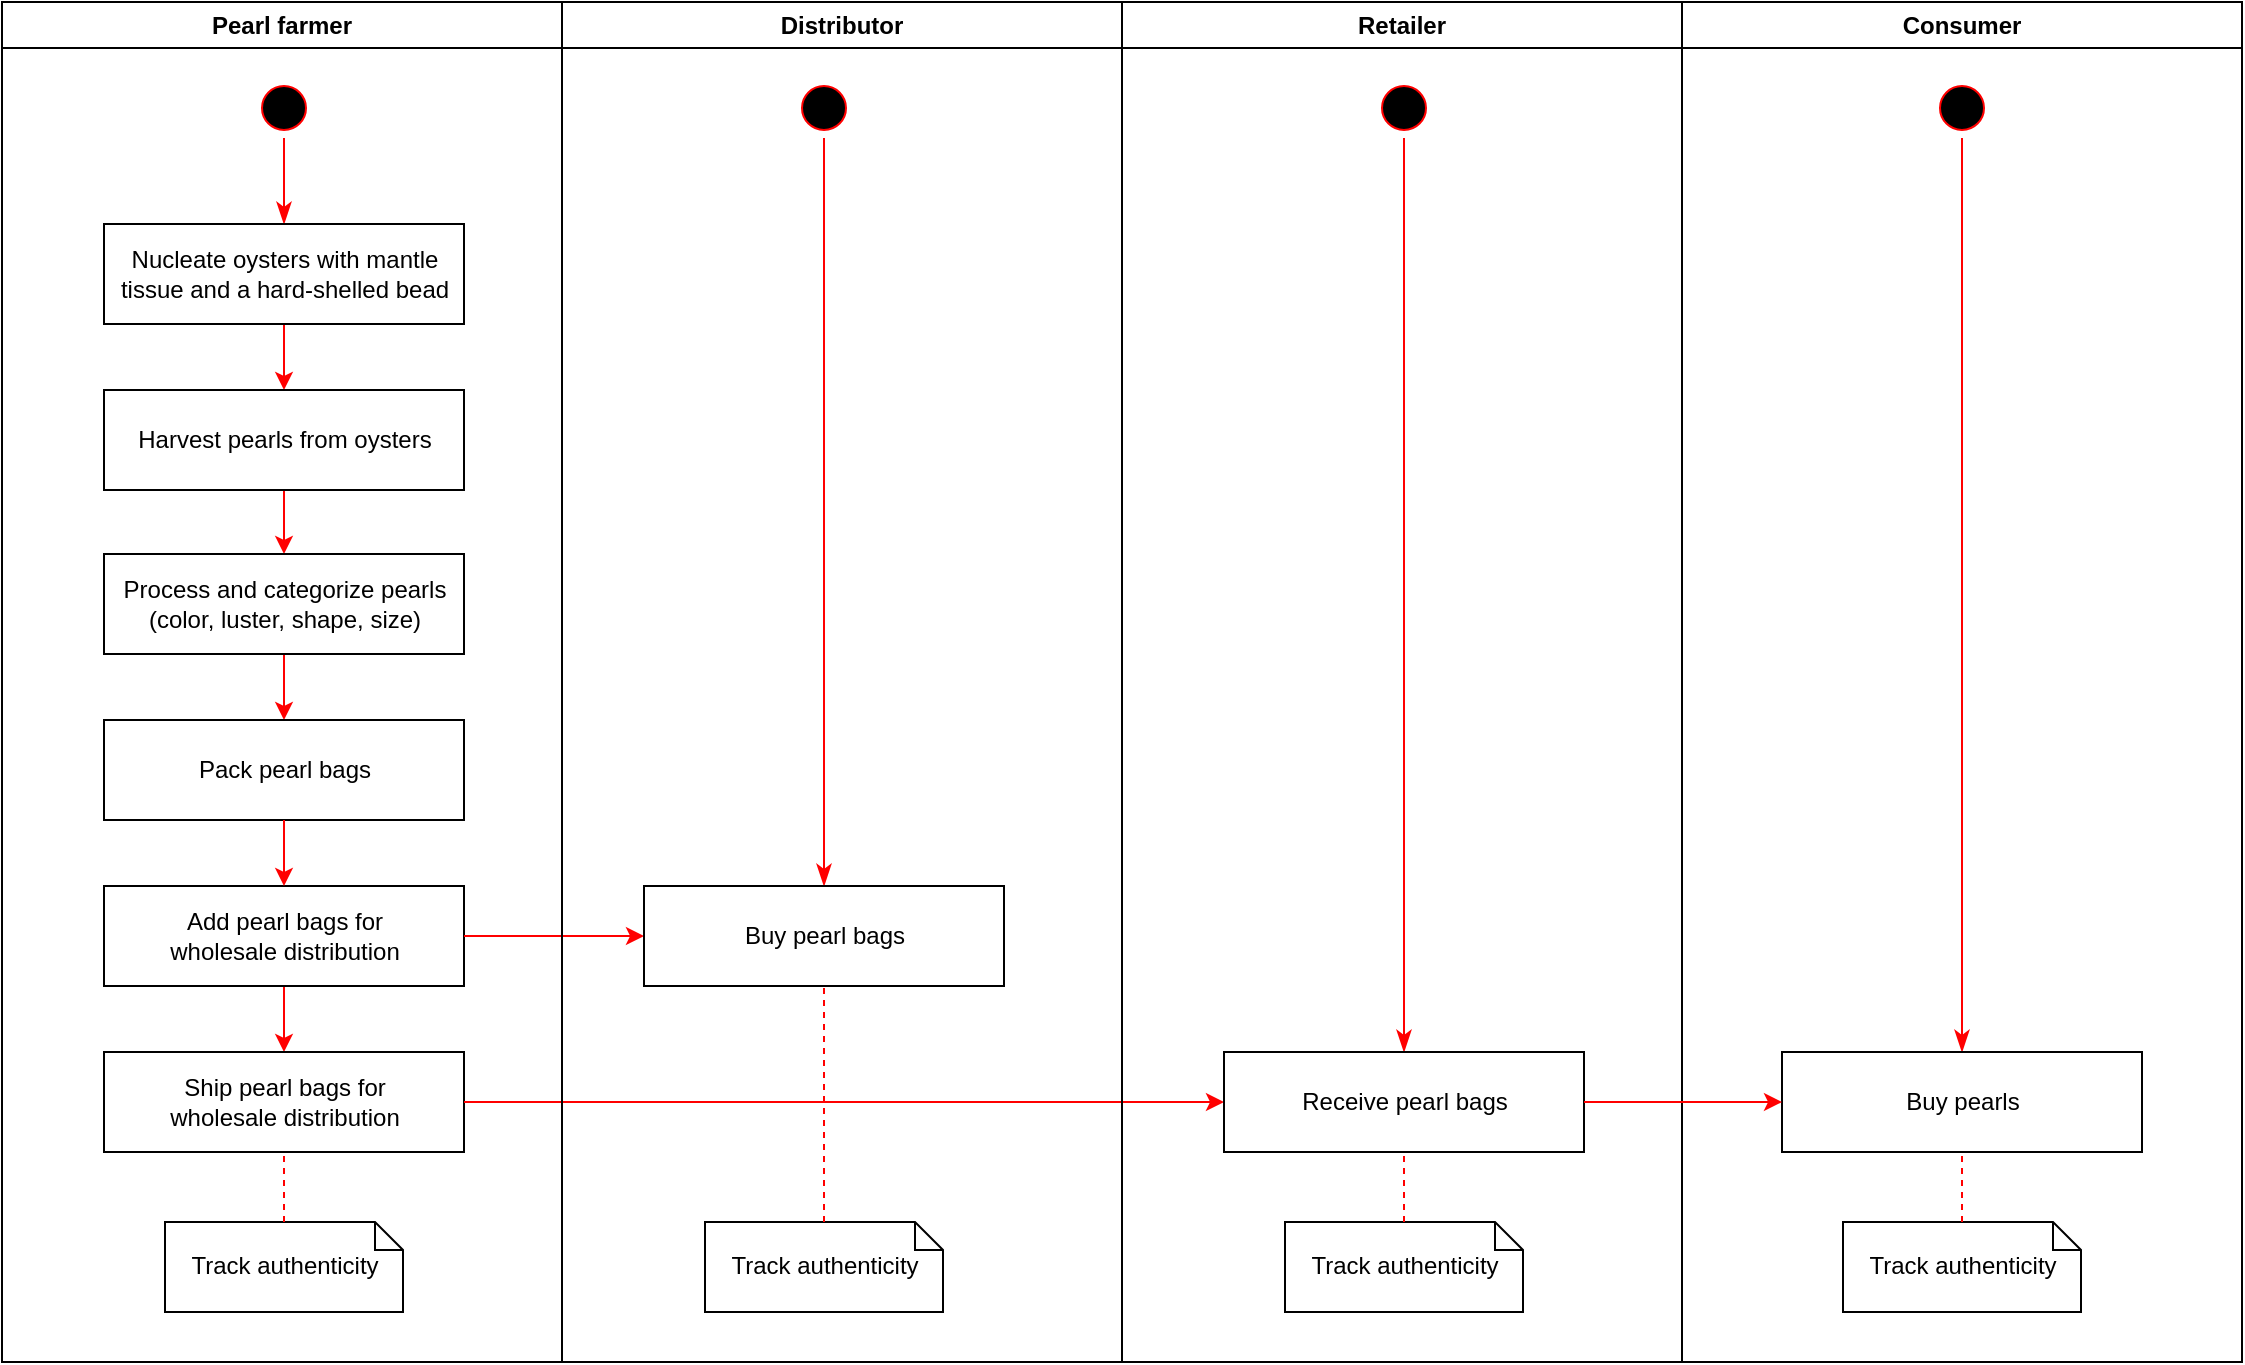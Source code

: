 <mxfile version="10.6.7" type="google"><diagram name="Page-1" id="e7e014a7-5840-1c2e-5031-d8a46d1fe8dd"><mxGraphModel dx="1394" dy="757" grid="0" gridSize="10" guides="1" tooltips="1" connect="1" arrows="1" fold="1" page="1" pageScale="1" pageWidth="1169" pageHeight="827" background="#ffffff" math="0" shadow="0"><root><mxCell id="0"/><mxCell id="1" parent="0"/><mxCell id="nEPu2MJ3oZJ1QGwimalh-95" value="" style="group" parent="1" vertex="1" connectable="0"><mxGeometry x="304" y="40" width="840" height="620" as="geometry"/></mxCell><mxCell id="2" value="Pearl farmer" style="swimlane;whiteSpace=wrap" parent="1" vertex="1"><mxGeometry x="24" y="40" width="280" height="680" as="geometry"><mxRectangle x="164.5" y="128" width="80" height="23" as="alternateBounds"/></mxGeometry></mxCell><mxCell id="nEPu2MJ3oZJ1QGwimalh-50" value="" style="ellipse;html=1;shape=startState;fillColor=#000000;strokeColor=#ff0000;" parent="2" vertex="1"><mxGeometry x="126" y="38" width="30" height="30" as="geometry"/></mxCell><mxCell id="nEPu2MJ3oZJ1QGwimalh-51" value="" style="edgeStyle=orthogonalEdgeStyle;html=1;verticalAlign=bottom;endArrow=classicThin;endSize=8;strokeColor=#ff0000;entryX=0.5;entryY=0;entryDx=0;entryDy=0;endFill=1;" parent="2" source="nEPu2MJ3oZJ1QGwimalh-50" target="nEPu2MJ3oZJ1QGwimalh-58" edge="1"><mxGeometry relative="1" as="geometry"><mxPoint x="138" y="140" as="targetPoint"/></mxGeometry></mxCell><mxCell id="nEPu2MJ3oZJ1QGwimalh-65" value="" style="edgeStyle=orthogonalEdgeStyle;rounded=0;orthogonalLoop=1;jettySize=auto;html=1;strokeColor=#FF0000;" parent="2" source="nEPu2MJ3oZJ1QGwimalh-58" target="nEPu2MJ3oZJ1QGwimalh-59" edge="1"><mxGeometry relative="1" as="geometry"/></mxCell><mxCell id="nEPu2MJ3oZJ1QGwimalh-58" value="Nucleate oysters with&amp;nbsp;&lt;span&gt;mantle &lt;br&gt;tissue and a hard-shelled bead&lt;/span&gt;" style="html=1;" parent="2" vertex="1"><mxGeometry x="51" y="111" width="180" height="50" as="geometry"/></mxCell><mxCell id="nEPu2MJ3oZJ1QGwimalh-66" value="" style="edgeStyle=orthogonalEdgeStyle;rounded=0;orthogonalLoop=1;jettySize=auto;html=1;strokeColor=#FF0000;" parent="2" source="nEPu2MJ3oZJ1QGwimalh-59" target="nEPu2MJ3oZJ1QGwimalh-60" edge="1"><mxGeometry relative="1" as="geometry"/></mxCell><mxCell id="nEPu2MJ3oZJ1QGwimalh-59" value="Harvest pearls from oysters&lt;br&gt;" style="html=1;" parent="2" vertex="1"><mxGeometry x="51" y="194" width="180" height="50" as="geometry"/></mxCell><mxCell id="nEPu2MJ3oZJ1QGwimalh-68" value="" style="edgeStyle=orthogonalEdgeStyle;rounded=0;orthogonalLoop=1;jettySize=auto;html=1;strokeColor=#FF0000;entryX=0.5;entryY=0;entryDx=0;entryDy=0;" parent="2" source="nEPu2MJ3oZJ1QGwimalh-60" target="jKj2RQL_A9U1q9gNvYtM-4" edge="1"><mxGeometry relative="1" as="geometry"/></mxCell><mxCell id="nEPu2MJ3oZJ1QGwimalh-60" value="Process and categorize pearls&lt;br&gt;(color, luster, shape, size)&lt;br&gt;" style="html=1;" parent="2" vertex="1"><mxGeometry x="51" y="276" width="180" height="50" as="geometry"/></mxCell><mxCell id="nEPu2MJ3oZJ1QGwimalh-67" value="" style="edgeStyle=orthogonalEdgeStyle;rounded=0;orthogonalLoop=1;jettySize=auto;html=1;strokeColor=#FF0000;" parent="2" source="nEPu2MJ3oZJ1QGwimalh-61" target="nEPu2MJ3oZJ1QGwimalh-62" edge="1"><mxGeometry relative="1" as="geometry"/></mxCell><mxCell id="nEPu2MJ3oZJ1QGwimalh-61" value="&lt;span&gt;Add pearl bags for &lt;br&gt;wholesale distribution&lt;/span&gt;" style="html=1;" parent="2" vertex="1"><mxGeometry x="51" y="442" width="180" height="50" as="geometry"/></mxCell><mxCell id="nEPu2MJ3oZJ1QGwimalh-62" value="Ship pearl bags for &lt;br&gt;wholesale distribution&lt;br&gt;" style="html=1;" parent="2" vertex="1"><mxGeometry x="51" y="525" width="180" height="50" as="geometry"/></mxCell><mxCell id="nEPu2MJ3oZJ1QGwimalh-69" value="&lt;br&gt;Track authenticity&lt;br&gt;" style="shape=note;whiteSpace=wrap;html=1;size=14;verticalAlign=top;align=center;spacingTop=-6;" parent="2" vertex="1"><mxGeometry x="81.5" y="610" width="119" height="45" as="geometry"/></mxCell><mxCell id="nEPu2MJ3oZJ1QGwimalh-72" value="" style="endArrow=none;dashed=1;html=1;strokeColor=#FF0000;entryX=0.5;entryY=1;entryDx=0;entryDy=0;exitX=0.5;exitY=0;exitDx=0;exitDy=0;exitPerimeter=0;" parent="2" source="nEPu2MJ3oZJ1QGwimalh-69" target="nEPu2MJ3oZJ1QGwimalh-62" edge="1"><mxGeometry width="50" height="50" relative="1" as="geometry"><mxPoint x="1" y="740" as="sourcePoint"/><mxPoint x="51" y="690" as="targetPoint"/></mxGeometry></mxCell><mxCell id="jKj2RQL_A9U1q9gNvYtM-4" value="Pack pearl bags&lt;br&gt;" style="html=1;" parent="2" vertex="1"><mxGeometry x="51" y="359" width="180" height="50" as="geometry"/></mxCell><mxCell id="jKj2RQL_A9U1q9gNvYtM-5" value="" style="edgeStyle=orthogonalEdgeStyle;rounded=0;orthogonalLoop=1;jettySize=auto;html=1;strokeColor=#FF0000;entryX=0.5;entryY=0;entryDx=0;entryDy=0;exitX=0.5;exitY=1;exitDx=0;exitDy=0;" parent="2" source="jKj2RQL_A9U1q9gNvYtM-4" target="nEPu2MJ3oZJ1QGwimalh-61" edge="1"><mxGeometry relative="1" as="geometry"><mxPoint x="151" y="351" as="sourcePoint"/><mxPoint x="151" y="368" as="targetPoint"/></mxGeometry></mxCell><mxCell id="nEPu2MJ3oZJ1QGwimalh-83" value="" style="endArrow=classic;html=1;strokeColor=#FF0000;exitX=1;exitY=0.5;exitDx=0;exitDy=0;entryX=0;entryY=0.5;entryDx=0;entryDy=0;" parent="1" source="nEPu2MJ3oZJ1QGwimalh-61" target="nEPu2MJ3oZJ1QGwimalh-74" edge="1"><mxGeometry width="50" height="50" relative="1" as="geometry"><mxPoint x="20" y="790" as="sourcePoint"/><mxPoint x="70" y="740" as="targetPoint"/></mxGeometry></mxCell><mxCell id="nEPu2MJ3oZJ1QGwimalh-84" value="" style="endArrow=classic;html=1;strokeColor=#FF0000;exitX=1;exitY=0.5;exitDx=0;exitDy=0;entryX=0;entryY=0.5;entryDx=0;entryDy=0;" parent="1" source="nEPu2MJ3oZJ1QGwimalh-62" target="nEPu2MJ3oZJ1QGwimalh-75" edge="1"><mxGeometry width="50" height="50" relative="1" as="geometry"><mxPoint x="569" y="540" as="sourcePoint"/><mxPoint x="659" y="540" as="targetPoint"/></mxGeometry></mxCell><mxCell id="3" value="Distributor" style="swimlane;whiteSpace=wrap" parent="1" vertex="1"><mxGeometry x="304" y="40" width="280" height="680" as="geometry"/></mxCell><mxCell id="nEPu2MJ3oZJ1QGwimalh-52" value="" style="ellipse;html=1;shape=startState;fillColor=#000000;strokeColor=#ff0000;" parent="3" vertex="1"><mxGeometry x="116" y="38" width="30" height="30" as="geometry"/></mxCell><mxCell id="nEPu2MJ3oZJ1QGwimalh-53" value="" style="edgeStyle=orthogonalEdgeStyle;html=1;verticalAlign=bottom;endArrow=classicThin;endSize=8;strokeColor=#ff0000;entryX=0.5;entryY=0;entryDx=0;entryDy=0;endFill=1;" parent="3" source="nEPu2MJ3oZJ1QGwimalh-52" target="nEPu2MJ3oZJ1QGwimalh-74" edge="1"><mxGeometry relative="1" as="geometry"><mxPoint x="131" y="140" as="targetPoint"/></mxGeometry></mxCell><mxCell id="nEPu2MJ3oZJ1QGwimalh-74" value="&lt;span&gt;Buy pearl bags&lt;/span&gt;" style="html=1;" parent="3" vertex="1"><mxGeometry x="41" y="442" width="180" height="50" as="geometry"/></mxCell><mxCell id="nEPu2MJ3oZJ1QGwimalh-86" value="&lt;br&gt;Track authenticity&lt;br&gt;" style="shape=note;whiteSpace=wrap;html=1;size=14;verticalAlign=top;align=center;spacingTop=-6;" parent="3" vertex="1"><mxGeometry x="71.5" y="610" width="119" height="45" as="geometry"/></mxCell><mxCell id="nEPu2MJ3oZJ1QGwimalh-89" value="" style="endArrow=none;dashed=1;html=1;strokeColor=#FF0000;entryX=0.5;entryY=1;entryDx=0;entryDy=0;" parent="3" source="nEPu2MJ3oZJ1QGwimalh-86" target="nEPu2MJ3oZJ1QGwimalh-74" edge="1"><mxGeometry width="50" height="50" relative="1" as="geometry"><mxPoint x="-129" y="605" as="sourcePoint"/><mxPoint x="-129" y="569" as="targetPoint"/></mxGeometry></mxCell><mxCell id="4" value="Retailer" style="swimlane;whiteSpace=wrap" parent="1" vertex="1"><mxGeometry x="584" y="40" width="280" height="680" as="geometry"/></mxCell><mxCell id="nEPu2MJ3oZJ1QGwimalh-54" value="" style="ellipse;html=1;shape=startState;fillColor=#000000;strokeColor=#ff0000;" parent="4" vertex="1"><mxGeometry x="126" y="38" width="30" height="30" as="geometry"/></mxCell><mxCell id="nEPu2MJ3oZJ1QGwimalh-55" value="" style="edgeStyle=orthogonalEdgeStyle;html=1;verticalAlign=bottom;endArrow=classicThin;endSize=8;strokeColor=#ff0000;endFill=1;" parent="4" source="nEPu2MJ3oZJ1QGwimalh-54" target="nEPu2MJ3oZJ1QGwimalh-75" edge="1"><mxGeometry relative="1" as="geometry"><mxPoint x="141" y="140" as="targetPoint"/></mxGeometry></mxCell><mxCell id="nEPu2MJ3oZJ1QGwimalh-75" value="&lt;span&gt;Receive pearl bags&lt;/span&gt;" style="html=1;" parent="4" vertex="1"><mxGeometry x="51" y="525" width="180" height="50" as="geometry"/></mxCell><mxCell id="nEPu2MJ3oZJ1QGwimalh-87" value="&lt;br&gt;Track authenticity&lt;br&gt;" style="shape=note;whiteSpace=wrap;html=1;size=14;verticalAlign=top;align=center;spacingTop=-6;" parent="4" vertex="1"><mxGeometry x="81.5" y="610" width="119" height="45" as="geometry"/></mxCell><mxCell id="nEPu2MJ3oZJ1QGwimalh-90" value="" style="endArrow=none;dashed=1;html=1;strokeColor=#FF0000;entryX=0.5;entryY=1;entryDx=0;entryDy=0;exitX=0.5;exitY=0;exitDx=0;exitDy=0;exitPerimeter=0;" parent="4" source="nEPu2MJ3oZJ1QGwimalh-87" target="nEPu2MJ3oZJ1QGwimalh-75" edge="1"><mxGeometry width="50" height="50" relative="1" as="geometry"><mxPoint x="-399" y="615" as="sourcePoint"/><mxPoint x="-399" y="579" as="targetPoint"/></mxGeometry></mxCell><mxCell id="nEPu2MJ3oZJ1QGwimalh-41" value="Consumer" style="swimlane;whiteSpace=wrap" parent="1" vertex="1"><mxGeometry x="864" y="40" width="280" height="680" as="geometry"/></mxCell><mxCell id="nEPu2MJ3oZJ1QGwimalh-56" value="" style="ellipse;html=1;shape=startState;fillColor=#000000;strokeColor=#ff0000;" parent="nEPu2MJ3oZJ1QGwimalh-41" vertex="1"><mxGeometry x="125" y="38" width="30" height="30" as="geometry"/></mxCell><mxCell id="nEPu2MJ3oZJ1QGwimalh-57" value="" style="edgeStyle=orthogonalEdgeStyle;html=1;verticalAlign=bottom;endArrow=classicThin;endSize=8;strokeColor=#ff0000;entryX=0.5;entryY=0;entryDx=0;entryDy=0;endFill=1;" parent="nEPu2MJ3oZJ1QGwimalh-41" source="nEPu2MJ3oZJ1QGwimalh-56" target="nEPu2MJ3oZJ1QGwimalh-76" edge="1"><mxGeometry relative="1" as="geometry"><mxPoint x="140" y="140" as="targetPoint"/></mxGeometry></mxCell><mxCell id="nEPu2MJ3oZJ1QGwimalh-76" value="Buy pearls" style="html=1;" parent="nEPu2MJ3oZJ1QGwimalh-41" vertex="1"><mxGeometry x="50" y="525" width="180" height="50" as="geometry"/></mxCell><mxCell id="nEPu2MJ3oZJ1QGwimalh-88" value="&lt;br&gt;Track authenticity&lt;br&gt;" style="shape=note;whiteSpace=wrap;html=1;size=14;verticalAlign=top;align=center;spacingTop=-6;" parent="nEPu2MJ3oZJ1QGwimalh-41" vertex="1"><mxGeometry x="80.5" y="610" width="119" height="45" as="geometry"/></mxCell><mxCell id="nEPu2MJ3oZJ1QGwimalh-91" value="" style="endArrow=none;dashed=1;html=1;strokeColor=#FF0000;entryX=0.5;entryY=1;entryDx=0;entryDy=0;exitX=0.5;exitY=0;exitDx=0;exitDy=0;exitPerimeter=0;" parent="nEPu2MJ3oZJ1QGwimalh-41" source="nEPu2MJ3oZJ1QGwimalh-88" target="nEPu2MJ3oZJ1QGwimalh-76" edge="1"><mxGeometry width="50" height="50" relative="1" as="geometry"><mxPoint x="-669" y="625" as="sourcePoint"/><mxPoint x="-669" y="589" as="targetPoint"/></mxGeometry></mxCell><mxCell id="nEPu2MJ3oZJ1QGwimalh-85" value="" style="endArrow=classic;html=1;strokeColor=#FF0000;exitX=1;exitY=0.5;exitDx=0;exitDy=0;entryX=0;entryY=0.5;entryDx=0;entryDy=0;" parent="1" source="nEPu2MJ3oZJ1QGwimalh-75" target="nEPu2MJ3oZJ1QGwimalh-76" edge="1"><mxGeometry width="50" height="50" relative="1" as="geometry"><mxPoint x="579" y="550" as="sourcePoint"/><mxPoint x="669" y="550" as="targetPoint"/></mxGeometry></mxCell></root></mxGraphModel></diagram></mxfile>
